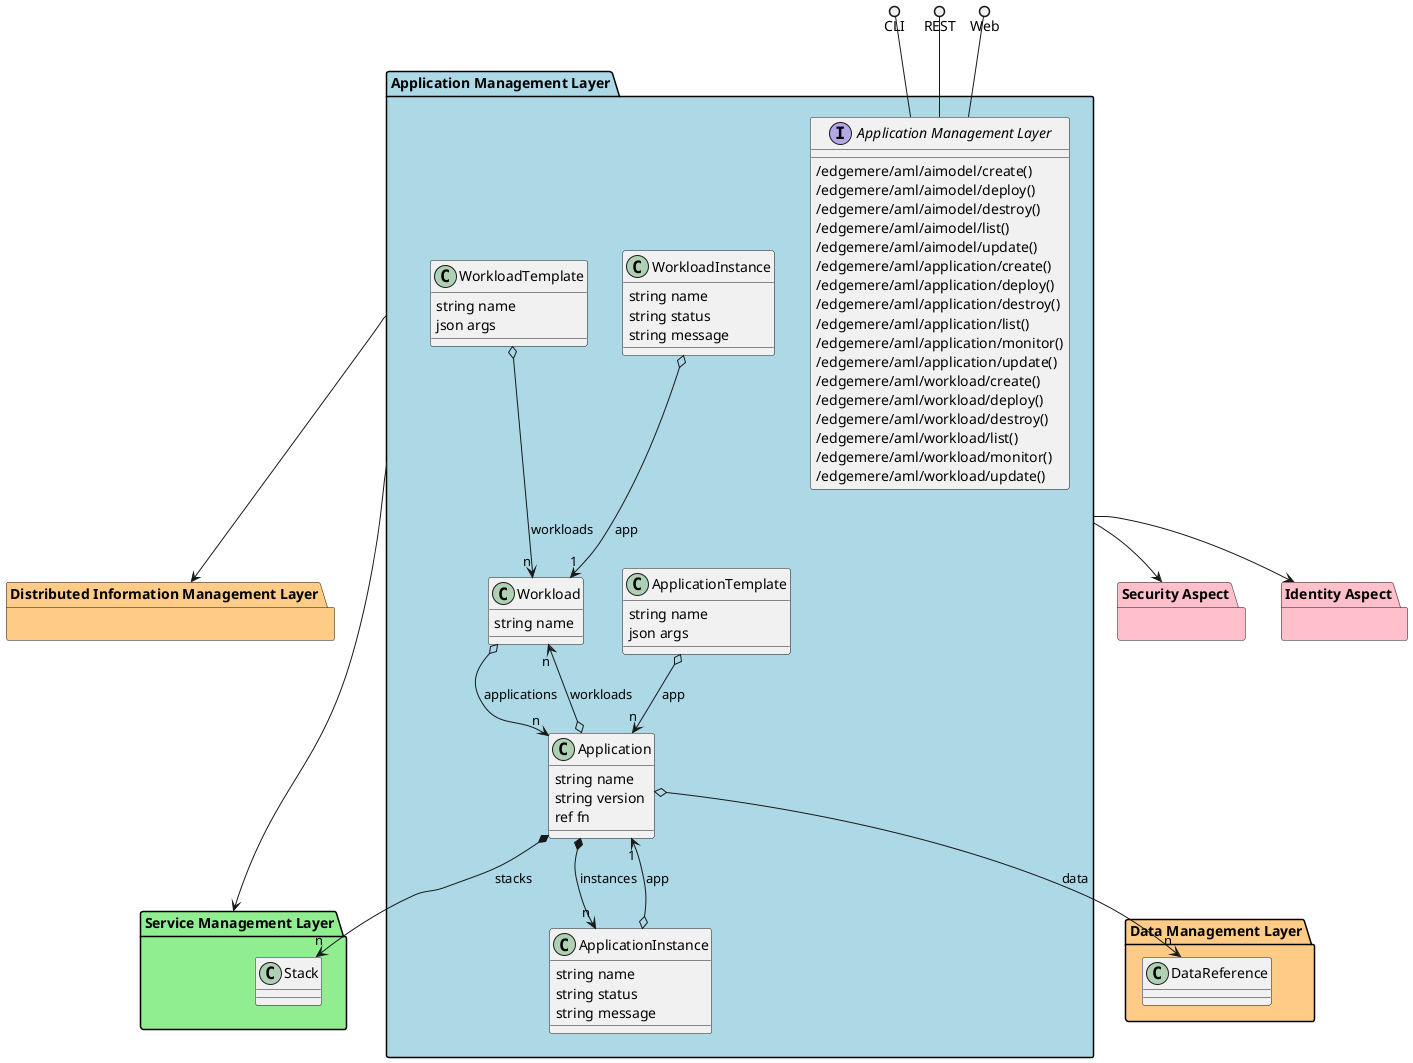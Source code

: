 @startuml


package "Distributed Information Management Layer" #ffcc88 {
    }

package "Service Management Layer" #lightgreen {
    
        class Stack {
        }
    }

package "Security Aspect" #pink {
    }

package "Identity Aspect" #pink {
    }

package "Application Management Layer" #lightblue {
    
        class Workload {
        }
    
        class ApplicationInstance {
        }
    
        class Application {
        }
    }

package "Data Management Layer" #ffcc88 {
    
        class DataReference {
        }
    }


package "Application Management Layer" #lightblue {

    interface "Application Management Layer" as i {
            /edgemere/aml/aimodel/create()
            /edgemere/aml/aimodel/deploy()
            /edgemere/aml/aimodel/destroy()
            /edgemere/aml/aimodel/list()
            /edgemere/aml/aimodel/update()
            /edgemere/aml/application/create()
            /edgemere/aml/application/deploy()
            /edgemere/aml/application/destroy()
            /edgemere/aml/application/list()
            /edgemere/aml/application/monitor()
            /edgemere/aml/application/update()
            /edgemere/aml/workload/create()
            /edgemere/aml/workload/deploy()
            /edgemere/aml/workload/destroy()
            /edgemere/aml/workload/list()
            /edgemere/aml/workload/monitor()
            /edgemere/aml/workload/update()
    
    }
}

CLI ()-- i
REST ()-- i
Web ()-- i

package "Application Management Layer" #lightblue {
        class "Application" {
                 string name
                 string version
                 ref fn
                    }
                Application o--> "n" Workload : workloads
                        Application *--> "n" Stack : stacks
                        Application o--> "n" DataReference : data
                        Application *--> "n" ApplicationInstance : instances
            
    
    class "ApplicationInstance" {
                 string name
                 string status
                 string message
                    }
                ApplicationInstance o--> "1" Application : app
            
    
    class "ApplicationTemplate" {
                 string name
                 json args
                    }
                ApplicationTemplate o--> "n" Application : app
            
    
    class "Workload" {
                 string name
                    }
                Workload o--> "n" Application : applications
            
    
    class "WorkloadInstance" {
                 string name
                 string status
                 string message
                    }
                WorkloadInstance o--> "1" Workload : app
            
    
    class "WorkloadTemplate" {
                 string name
                 json args
                    }
                WorkloadTemplate o--> "n" Workload : workloads
            
    

}


    "Application Management Layer" --> "Distributed Information Management Layer"

    "Application Management Layer" --> "Service Management Layer"

    "Application Management Layer" --> "Security Aspect"

    "Application Management Layer" --> "Identity Aspect"


@enduml
